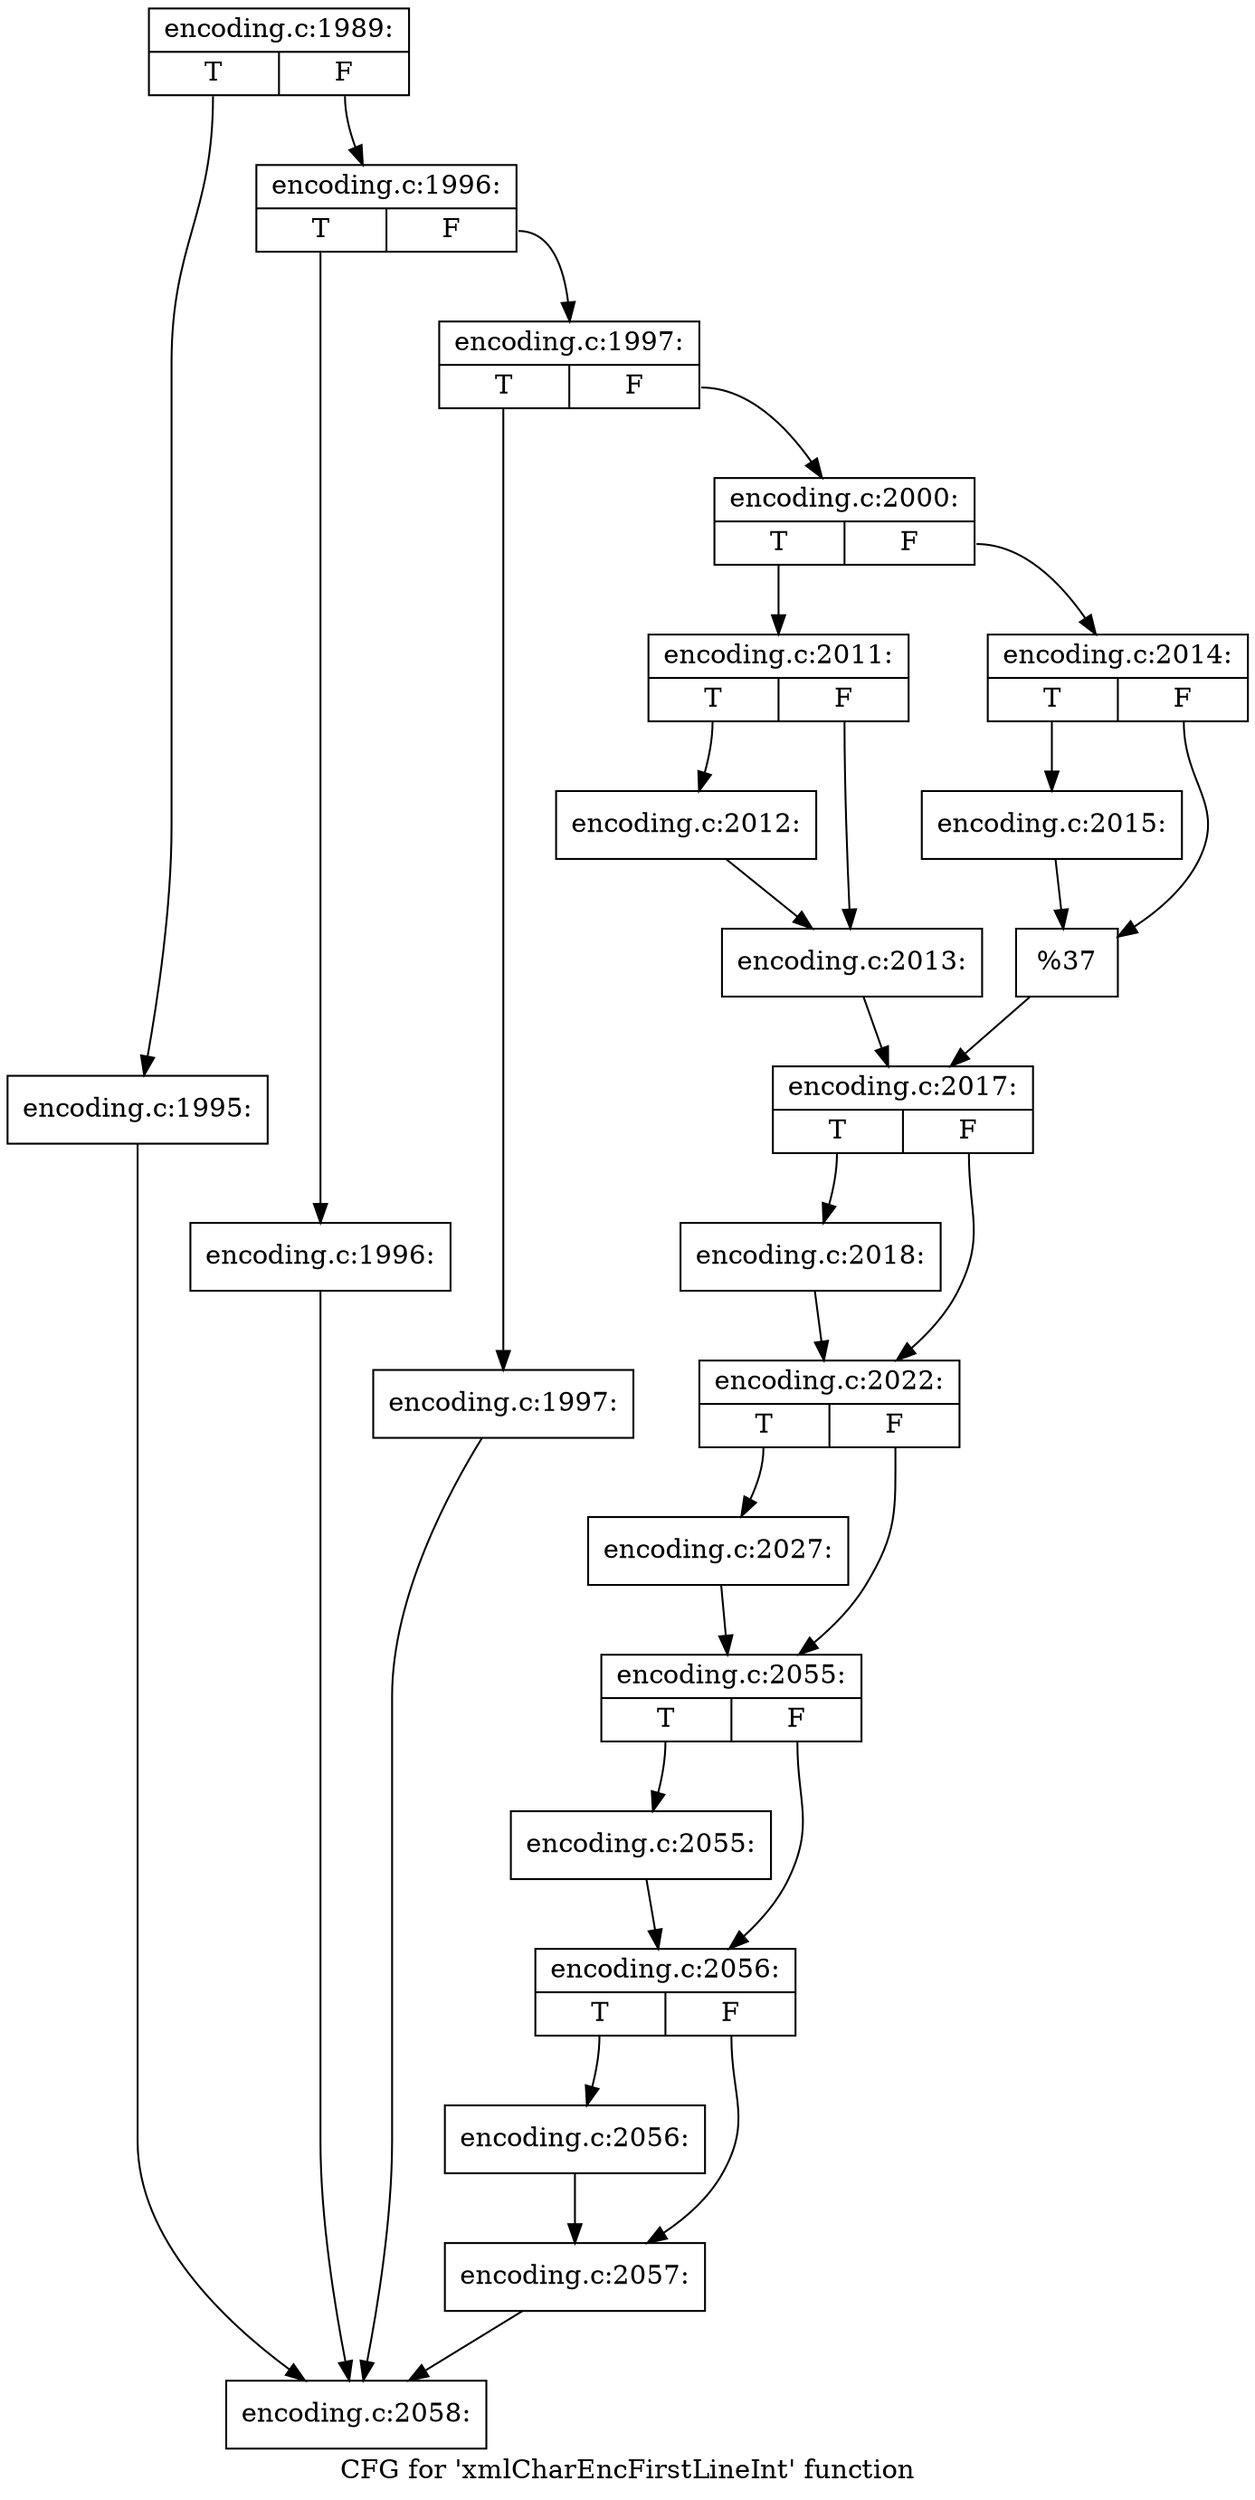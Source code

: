 digraph "CFG for 'xmlCharEncFirstLineInt' function" {
	label="CFG for 'xmlCharEncFirstLineInt' function";

	Node0x5557bd917c30 [shape=record,label="{encoding.c:1989:|{<s0>T|<s1>F}}"];
	Node0x5557bd917c30:s0 -> Node0x5557bd9251a0;
	Node0x5557bd917c30:s1 -> Node0x5557bd9251f0;
	Node0x5557bd9251a0 [shape=record,label="{encoding.c:1995:}"];
	Node0x5557bd9251a0 -> Node0x5557bd913d30;
	Node0x5557bd9251f0 [shape=record,label="{encoding.c:1996:|{<s0>T|<s1>F}}"];
	Node0x5557bd9251f0:s0 -> Node0x5557bd9256b0;
	Node0x5557bd9251f0:s1 -> Node0x5557bd925700;
	Node0x5557bd9256b0 [shape=record,label="{encoding.c:1996:}"];
	Node0x5557bd9256b0 -> Node0x5557bd913d30;
	Node0x5557bd925700 [shape=record,label="{encoding.c:1997:|{<s0>T|<s1>F}}"];
	Node0x5557bd925700:s0 -> Node0x5557bd925bf0;
	Node0x5557bd925700:s1 -> Node0x5557bd925c40;
	Node0x5557bd925bf0 [shape=record,label="{encoding.c:1997:}"];
	Node0x5557bd925bf0 -> Node0x5557bd913d30;
	Node0x5557bd925c40 [shape=record,label="{encoding.c:2000:|{<s0>T|<s1>F}}"];
	Node0x5557bd925c40:s0 -> Node0x5557bd9267b0;
	Node0x5557bd925c40:s1 -> Node0x5557bd926850;
	Node0x5557bd9267b0 [shape=record,label="{encoding.c:2011:|{<s0>T|<s1>F}}"];
	Node0x5557bd9267b0:s0 -> Node0x5557bd926c10;
	Node0x5557bd9267b0:s1 -> Node0x5557bd926c60;
	Node0x5557bd926c10 [shape=record,label="{encoding.c:2012:}"];
	Node0x5557bd926c10 -> Node0x5557bd926c60;
	Node0x5557bd926c60 [shape=record,label="{encoding.c:2013:}"];
	Node0x5557bd926c60 -> Node0x5557bd926800;
	Node0x5557bd926850 [shape=record,label="{encoding.c:2014:|{<s0>T|<s1>F}}"];
	Node0x5557bd926850:s0 -> Node0x5557bd927280;
	Node0x5557bd926850:s1 -> Node0x5557bd9272d0;
	Node0x5557bd927280 [shape=record,label="{encoding.c:2015:}"];
	Node0x5557bd927280 -> Node0x5557bd9272d0;
	Node0x5557bd9272d0 [shape=record,label="{%37}"];
	Node0x5557bd9272d0 -> Node0x5557bd926800;
	Node0x5557bd926800 [shape=record,label="{encoding.c:2017:|{<s0>T|<s1>F}}"];
	Node0x5557bd926800:s0 -> Node0x5557bd8a2bb0;
	Node0x5557bd926800:s1 -> Node0x5557bd8a2c00;
	Node0x5557bd8a2bb0 [shape=record,label="{encoding.c:2018:}"];
	Node0x5557bd8a2bb0 -> Node0x5557bd8a2c00;
	Node0x5557bd8a2c00 [shape=record,label="{encoding.c:2022:|{<s0>T|<s1>F}}"];
	Node0x5557bd8a2c00:s0 -> Node0x5557bd92bac0;
	Node0x5557bd8a2c00:s1 -> Node0x5557bd92bb10;
	Node0x5557bd92bac0 [shape=record,label="{encoding.c:2027:}"];
	Node0x5557bd92bac0 -> Node0x5557bd92bb10;
	Node0x5557bd92bb10 [shape=record,label="{encoding.c:2055:|{<s0>T|<s1>F}}"];
	Node0x5557bd92bb10:s0 -> Node0x5557bd92bfc0;
	Node0x5557bd92bb10:s1 -> Node0x5557bd92c010;
	Node0x5557bd92bfc0 [shape=record,label="{encoding.c:2055:}"];
	Node0x5557bd92bfc0 -> Node0x5557bd92c010;
	Node0x5557bd92c010 [shape=record,label="{encoding.c:2056:|{<s0>T|<s1>F}}"];
	Node0x5557bd92c010:s0 -> Node0x5557bd92c4d0;
	Node0x5557bd92c010:s1 -> Node0x5557bd92c520;
	Node0x5557bd92c4d0 [shape=record,label="{encoding.c:2056:}"];
	Node0x5557bd92c4d0 -> Node0x5557bd92c520;
	Node0x5557bd92c520 [shape=record,label="{encoding.c:2057:}"];
	Node0x5557bd92c520 -> Node0x5557bd913d30;
	Node0x5557bd913d30 [shape=record,label="{encoding.c:2058:}"];
}
